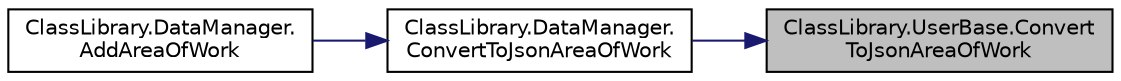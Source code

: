 digraph "ClassLibrary.UserBase.ConvertToJsonAreaOfWork"
{
 // INTERACTIVE_SVG=YES
 // LATEX_PDF_SIZE
  edge [fontname="Helvetica",fontsize="10",labelfontname="Helvetica",labelfontsize="10"];
  node [fontname="Helvetica",fontsize="10",shape=record];
  rankdir="RL";
  Node1 [label="ClassLibrary.UserBase.Convert\lToJsonAreaOfWork",height=0.2,width=0.4,color="black", fillcolor="grey75", style="filled", fontcolor="black",tooltip="Convierte el objeto a texto en formato Json. El objeto puede ser reconstruido a partir del texto en f..."];
  Node1 -> Node2 [dir="back",color="midnightblue",fontsize="10",style="solid",fontname="Helvetica"];
  Node2 [label="ClassLibrary.DataManager.\lConvertToJsonAreaOfWork",height=0.2,width=0.4,color="black", fillcolor="white", style="filled",URL="$classClassLibrary_1_1DataManager.html#ae85bd9aee1da8962c6ab1a2b1fa69d0a",tooltip=" "];
  Node2 -> Node3 [dir="back",color="midnightblue",fontsize="10",style="solid",fontname="Helvetica"];
  Node3 [label="ClassLibrary.DataManager.\lAddAreaOfWork",height=0.2,width=0.4,color="black", fillcolor="white", style="filled",URL="$classClassLibrary_1_1DataManager.html#a63e5e2526587d52ac9bdc89bd52c117e",tooltip="Metodo para agregar Rubros a la lista de Rubros"];
}
